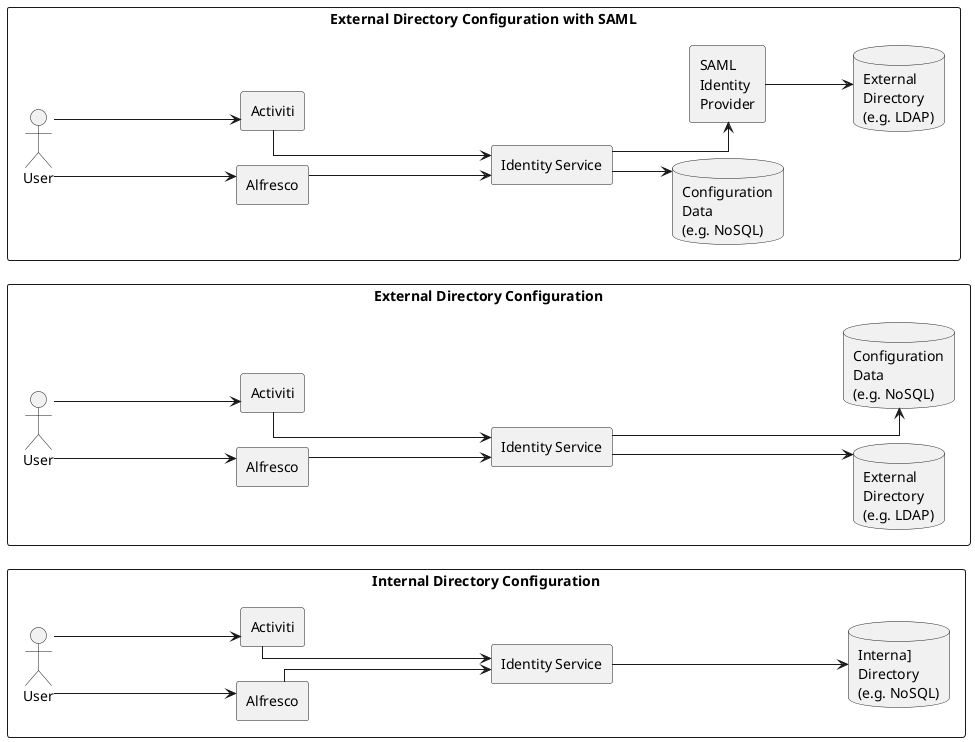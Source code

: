 @startuml

left to right direction
skinparam linetype ortho

rectangle "Internal Directory Configuration" {
 actor User as U1
 database "Interna]\nDirectory\n(e.g. NoSQL)" as D1
 rectangle "Identity Service" as IS1
 rectangle "Alfresco" as ALF1
 rectangle "Activiti" as ACT1
 U1---->ACT1
 U1---->ALF1
 ACT1---->IS1
 ALF1---->IS1
 IS1--->D1
}

rectangle "External Directory Configuration" {
 actor User as U2
 database "External\nDirectory\n(e.g. LDAP)" as D2a
 database "Configuration\nData\n(e.g. NoSQL)" as D2b
 rectangle "Identity Service" as IS2
 rectangle "Alfresco" as ALF2
 rectangle "Activiti" as ACT2
 U2---->ACT2
 U2---->ALF2
 ACT2---->IS2
 ALF2---->IS2
 IS2--->D2a
 IS2--->D2b
}

rectangle "External Directory Configuration with SAML" {
 actor User as U3
 database "External\nDirectory\n(e.g. LDAP)" as D3a
  database "Configuration\nData\n(e.g. NoSQL)" as D3b
 rectangle "Identity Service" as IS3
 rectangle "Alfresco" as ALF3
 rectangle "Activiti" as ACT3
 rectangle "SAML\nIdentity\nProvider" as IDP
 U3---->ACT3
 U3---->ALF3
 ACT3---->IS3
 ALF3---->IS3
 IS3-->IDP
 IDP-->D3a
 IS3-->D3b
}









@enduml